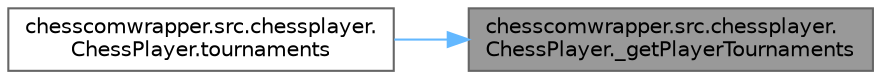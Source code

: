 digraph "chesscomwrapper.src.chessplayer.ChessPlayer._getPlayerTournaments"
{
 // LATEX_PDF_SIZE
  bgcolor="transparent";
  edge [fontname=Helvetica,fontsize=10,labelfontname=Helvetica,labelfontsize=10];
  node [fontname=Helvetica,fontsize=10,shape=box,height=0.2,width=0.4];
  rankdir="RL";
  Node1 [label="chesscomwrapper.src.chessplayer.\lChessPlayer._getPlayerTournaments",height=0.2,width=0.4,color="gray40", fillcolor="grey60", style="filled", fontcolor="black",tooltip=" "];
  Node1 -> Node2 [dir="back",color="steelblue1",style="solid"];
  Node2 [label="chesscomwrapper.src.chessplayer.\lChessPlayer.tournaments",height=0.2,width=0.4,color="grey40", fillcolor="white", style="filled",URL="$classchesscomwrapper_1_1src_1_1chessplayer_1_1_chess_player.html#adb610a2d02cb3cdc9831be5d9faba4e0",tooltip="the tournaments the player has played or is playing"];
}
